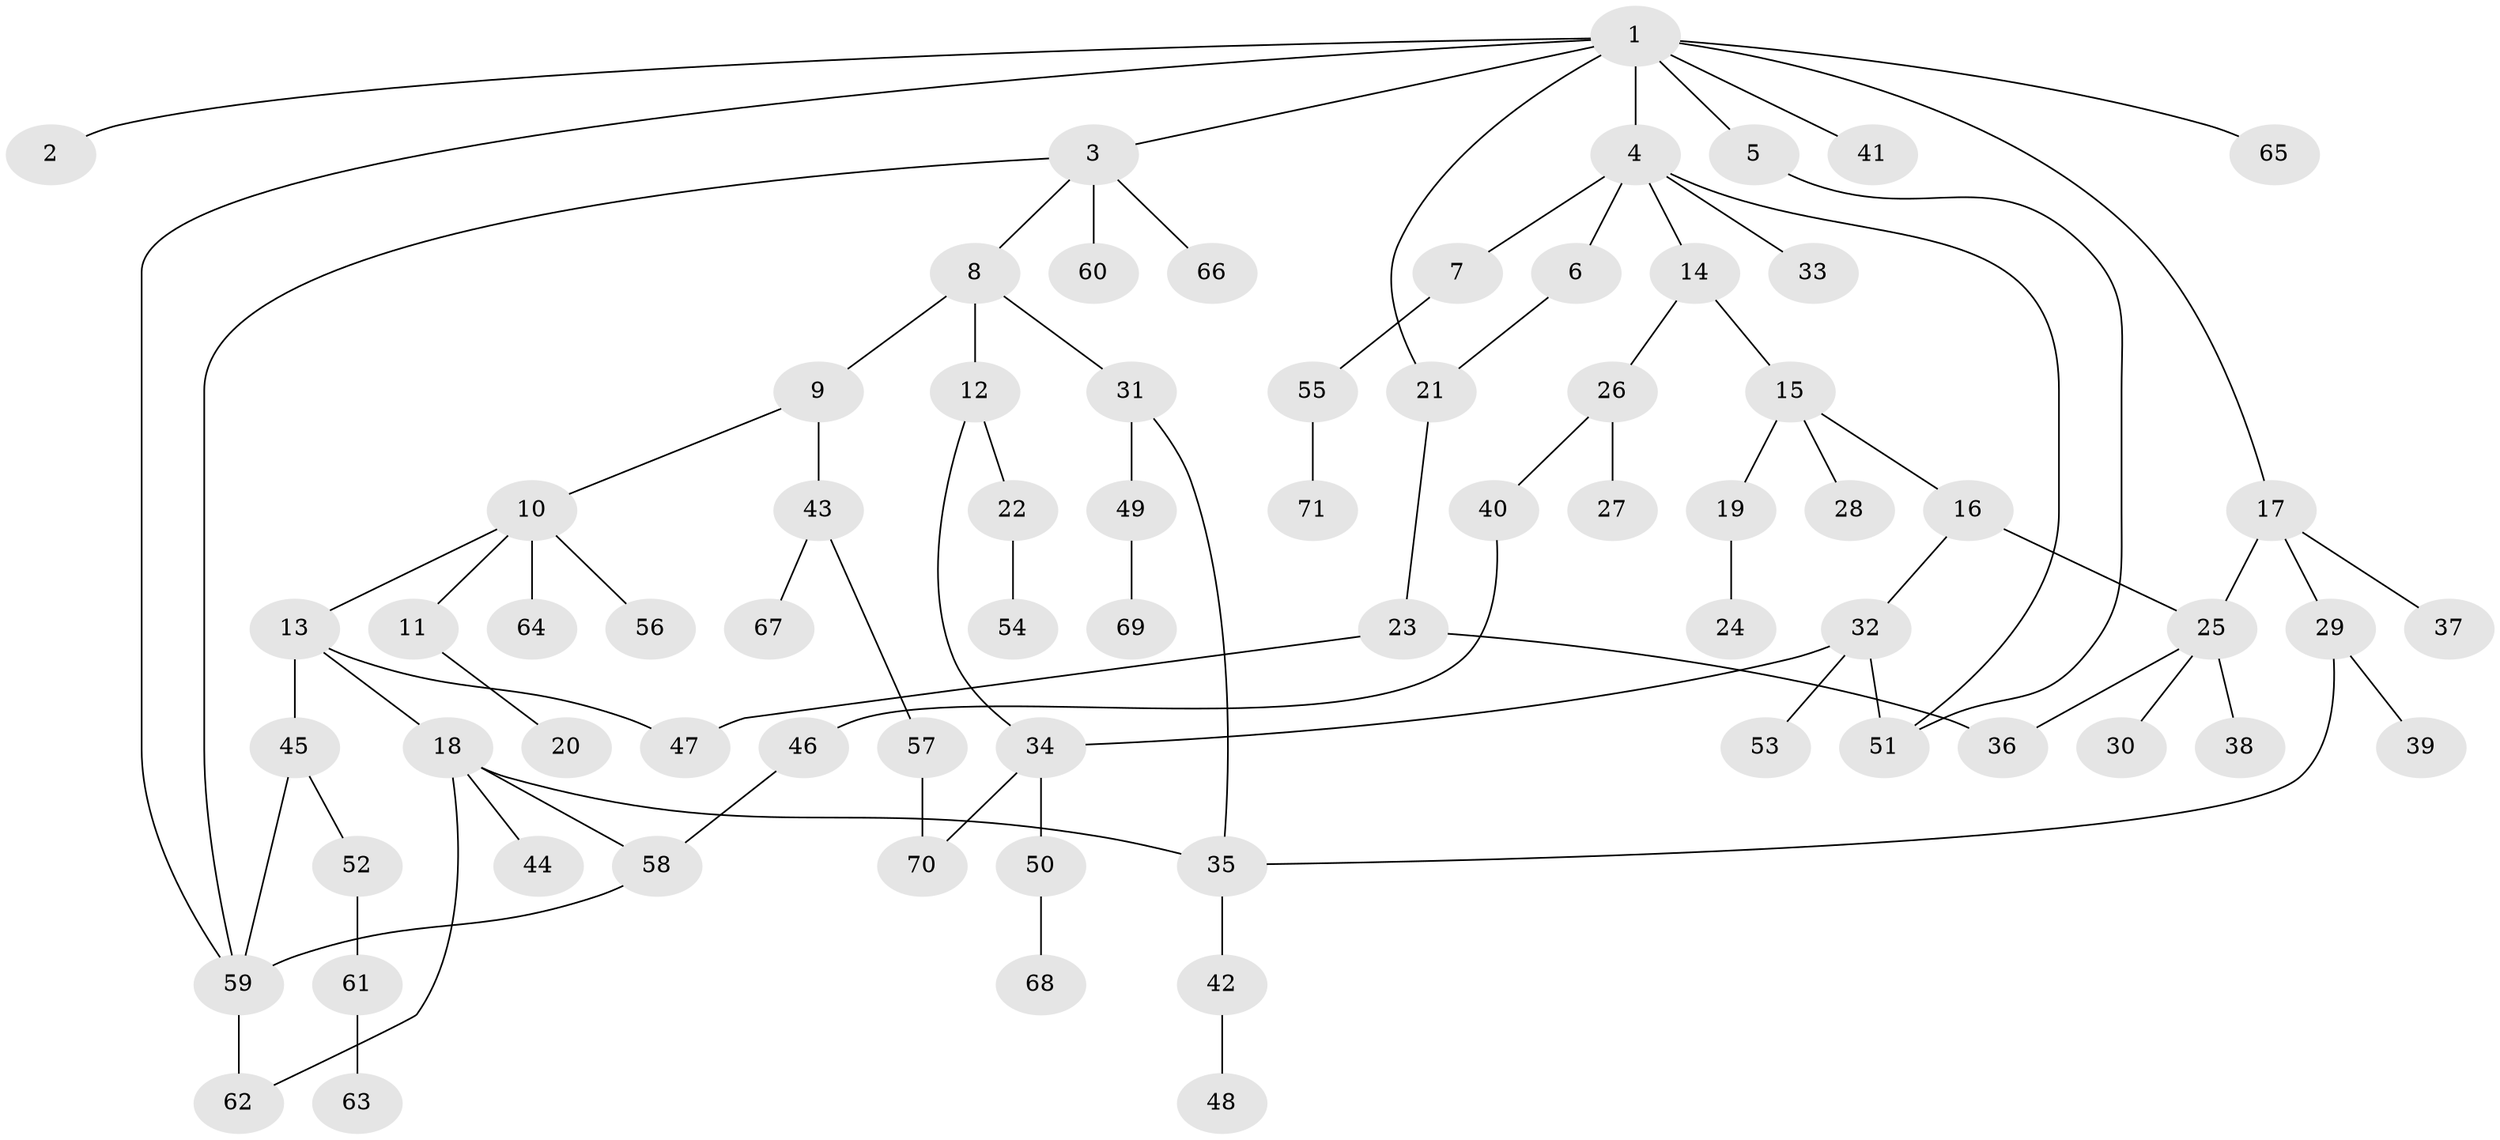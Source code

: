 // Generated by graph-tools (version 1.1) at 2025/34/03/09/25 02:34:09]
// undirected, 71 vertices, 85 edges
graph export_dot {
graph [start="1"]
  node [color=gray90,style=filled];
  1;
  2;
  3;
  4;
  5;
  6;
  7;
  8;
  9;
  10;
  11;
  12;
  13;
  14;
  15;
  16;
  17;
  18;
  19;
  20;
  21;
  22;
  23;
  24;
  25;
  26;
  27;
  28;
  29;
  30;
  31;
  32;
  33;
  34;
  35;
  36;
  37;
  38;
  39;
  40;
  41;
  42;
  43;
  44;
  45;
  46;
  47;
  48;
  49;
  50;
  51;
  52;
  53;
  54;
  55;
  56;
  57;
  58;
  59;
  60;
  61;
  62;
  63;
  64;
  65;
  66;
  67;
  68;
  69;
  70;
  71;
  1 -- 2;
  1 -- 3;
  1 -- 4;
  1 -- 5;
  1 -- 17;
  1 -- 41;
  1 -- 65;
  1 -- 21;
  1 -- 59;
  3 -- 8;
  3 -- 59;
  3 -- 60;
  3 -- 66;
  4 -- 6;
  4 -- 7;
  4 -- 14;
  4 -- 33;
  4 -- 51;
  5 -- 51;
  6 -- 21;
  7 -- 55;
  8 -- 9;
  8 -- 12;
  8 -- 31;
  9 -- 10;
  9 -- 43;
  10 -- 11;
  10 -- 13;
  10 -- 56;
  10 -- 64;
  11 -- 20;
  12 -- 22;
  12 -- 34;
  13 -- 18;
  13 -- 45;
  13 -- 47;
  14 -- 15;
  14 -- 26;
  15 -- 16;
  15 -- 19;
  15 -- 28;
  16 -- 25;
  16 -- 32;
  17 -- 29;
  17 -- 37;
  17 -- 25;
  18 -- 44;
  18 -- 62;
  18 -- 58;
  18 -- 35;
  19 -- 24;
  21 -- 23;
  22 -- 54;
  23 -- 36;
  23 -- 47;
  25 -- 30;
  25 -- 38;
  25 -- 36;
  26 -- 27;
  26 -- 40;
  29 -- 39;
  29 -- 35;
  31 -- 35;
  31 -- 49;
  32 -- 51;
  32 -- 53;
  32 -- 34;
  34 -- 50;
  34 -- 70;
  35 -- 42;
  40 -- 46;
  42 -- 48;
  43 -- 57;
  43 -- 67;
  45 -- 52;
  45 -- 59;
  46 -- 58;
  49 -- 69;
  50 -- 68;
  52 -- 61;
  55 -- 71;
  57 -- 70;
  58 -- 59;
  59 -- 62;
  61 -- 63;
}
